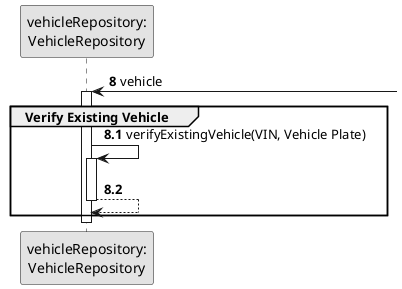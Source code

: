 @startuml
skinparam monochrome true
skinparam packageStyle rectangle
skinparam shadowing false

participant "vehicleRepository:\nVehicleRepository" as VehicleRepository

autonumber 8
VehicleRepository <- : vehicle

activate VehicleRepository
    group Verify Existing Vehicle
    autonumber 8.1

        VehicleRepository -> VehicleRepository: verifyExistingVehicle(VIN, Vehicle Plate)
        activate VehicleRepository

        VehicleRepository --> VehicleRepository
        deactivate VehicleRepository

    end
deactivate VehicleRepository


@enduml